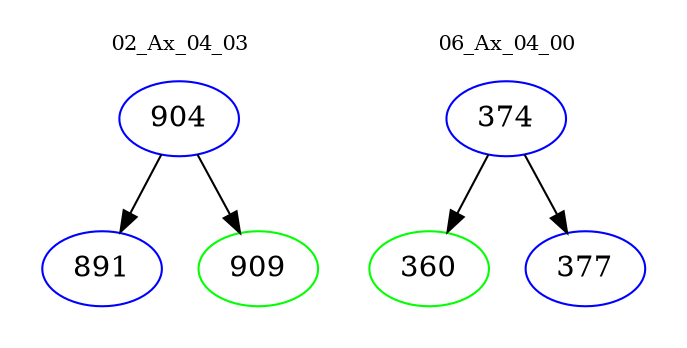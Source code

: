 digraph{
subgraph cluster_0 {
color = white
label = "02_Ax_04_03";
fontsize=10;
T0_904 [label="904", color="blue"]
T0_904 -> T0_891 [color="black"]
T0_891 [label="891", color="blue"]
T0_904 -> T0_909 [color="black"]
T0_909 [label="909", color="green"]
}
subgraph cluster_1 {
color = white
label = "06_Ax_04_00";
fontsize=10;
T1_374 [label="374", color="blue"]
T1_374 -> T1_360 [color="black"]
T1_360 [label="360", color="green"]
T1_374 -> T1_377 [color="black"]
T1_377 [label="377", color="blue"]
}
}
